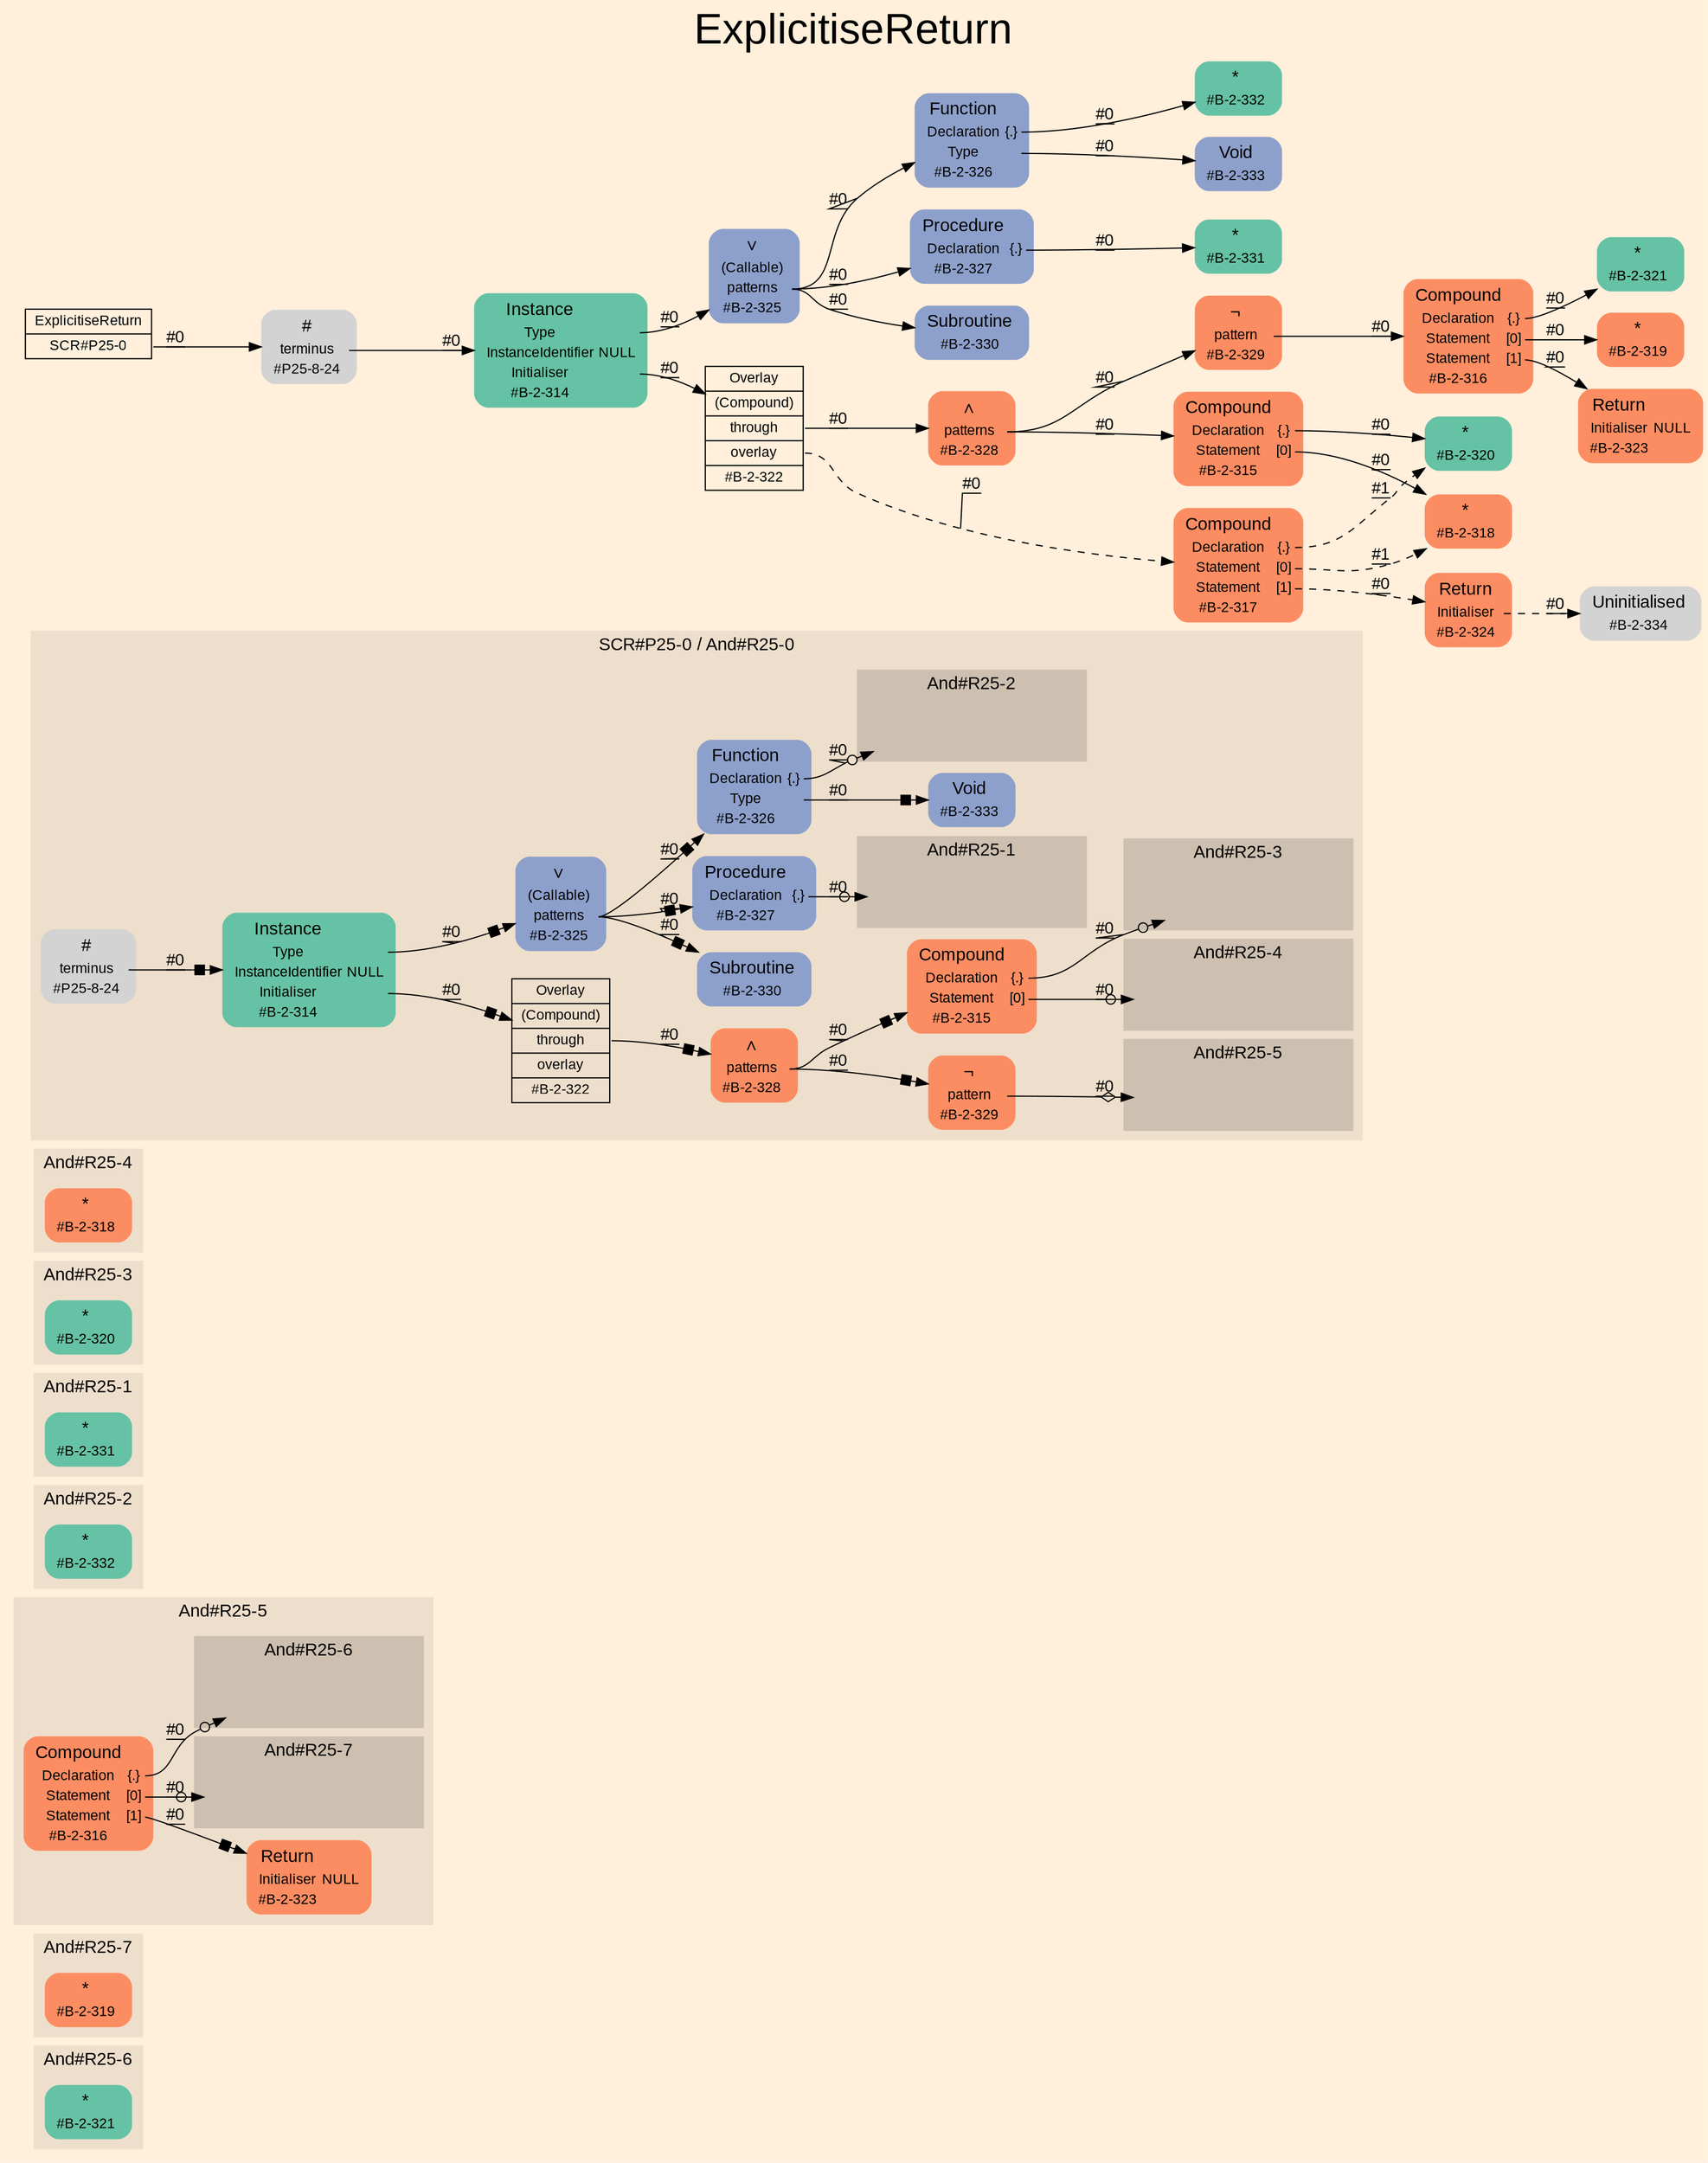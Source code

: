 digraph "ExplicitiseReturn" {
label = "ExplicitiseReturn"
labelloc = t
fontsize = "36"
graph [
    rankdir = "LR"
    ranksep = 0.3
    bgcolor = antiquewhite1
    color = black
    fontcolor = black
    fontname = "Arial"
];
node [
    fontname = "Arial"
];
edge [
    fontname = "Arial"
];

// -------------------- figure And#R25-6 --------------------
subgraph "clusterAnd#R25-6" {
    label = "And#R25-6"
    style = "filled"
    color = antiquewhite2
    fontsize = "15"
    "And#R25-6 / #B-2-321" [
        shape = "plaintext"
        fillcolor = "/set28/1"
        label = <<TABLE BORDER="0" CELLBORDER="0" CELLSPACING="0">
         <TR><TD><FONT POINT-SIZE="15.0">*</FONT></TD><TD></TD></TR>
         <TR><TD>#B-2-321</TD><TD PORT="port0"></TD></TR>
        </TABLE>>
        style = "rounded,filled"
        fontsize = "12"
    ];
    
}


// -------------------- figure And#R25-7 --------------------
subgraph "clusterAnd#R25-7" {
    label = "And#R25-7"
    style = "filled"
    color = antiquewhite2
    fontsize = "15"
    "And#R25-7 / #B-2-319" [
        shape = "plaintext"
        fillcolor = "/set28/2"
        label = <<TABLE BORDER="0" CELLBORDER="0" CELLSPACING="0">
         <TR><TD><FONT POINT-SIZE="15.0">*</FONT></TD><TD></TD></TR>
         <TR><TD>#B-2-319</TD><TD PORT="port0"></TD></TR>
        </TABLE>>
        style = "rounded,filled"
        fontsize = "12"
    ];
    
}


// -------------------- figure And#R25-5 --------------------
subgraph "clusterAnd#R25-5" {
    label = "And#R25-5"
    style = "filled"
    color = antiquewhite2
    fontsize = "15"
    "And#R25-5 / #B-2-323" [
        shape = "plaintext"
        fillcolor = "/set28/2"
        label = <<TABLE BORDER="0" CELLBORDER="0" CELLSPACING="0">
         <TR><TD><FONT POINT-SIZE="15.0">Return</FONT></TD><TD></TD></TR>
         <TR><TD>Initialiser</TD><TD PORT="port0">NULL</TD></TR>
         <TR><TD>#B-2-323</TD><TD PORT="port1"></TD></TR>
        </TABLE>>
        style = "rounded,filled"
        fontsize = "12"
    ];
    
    "And#R25-5 / #B-2-316" [
        shape = "plaintext"
        fillcolor = "/set28/2"
        label = <<TABLE BORDER="0" CELLBORDER="0" CELLSPACING="0">
         <TR><TD><FONT POINT-SIZE="15.0">Compound</FONT></TD><TD></TD></TR>
         <TR><TD>Declaration</TD><TD PORT="port0">{.}</TD></TR>
         <TR><TD>Statement</TD><TD PORT="port1">[0]</TD></TR>
         <TR><TD>Statement</TD><TD PORT="port2">[1]</TD></TR>
         <TR><TD>#B-2-316</TD><TD PORT="port3"></TD></TR>
        </TABLE>>
        style = "rounded,filled"
        fontsize = "12"
    ];
    
    subgraph "clusterAnd#R25-5 / And#R25-7" {
        label = "And#R25-7"
        style = "filled"
        color = antiquewhite3
        fontsize = "15"
        "And#R25-5 / #0 / #B-2-319" [
            shape = "none"
            style = "invisible"
        ];
        
    }
    
    subgraph "clusterAnd#R25-5 / And#R25-6" {
        label = "And#R25-6"
        style = "filled"
        color = antiquewhite3
        fontsize = "15"
        "And#R25-5 / #0 / #B-2-321" [
            shape = "none"
            style = "invisible"
        ];
        
    }
    
}


// -------------------- figure And#R25-2 --------------------
subgraph "clusterAnd#R25-2" {
    label = "And#R25-2"
    style = "filled"
    color = antiquewhite2
    fontsize = "15"
    "And#R25-2 / #B-2-332" [
        shape = "plaintext"
        fillcolor = "/set28/1"
        label = <<TABLE BORDER="0" CELLBORDER="0" CELLSPACING="0">
         <TR><TD><FONT POINT-SIZE="15.0">*</FONT></TD><TD></TD></TR>
         <TR><TD>#B-2-332</TD><TD PORT="port0"></TD></TR>
        </TABLE>>
        style = "rounded,filled"
        fontsize = "12"
    ];
    
}


// -------------------- figure And#R25-1 --------------------
subgraph "clusterAnd#R25-1" {
    label = "And#R25-1"
    style = "filled"
    color = antiquewhite2
    fontsize = "15"
    "And#R25-1 / #B-2-331" [
        shape = "plaintext"
        fillcolor = "/set28/1"
        label = <<TABLE BORDER="0" CELLBORDER="0" CELLSPACING="0">
         <TR><TD><FONT POINT-SIZE="15.0">*</FONT></TD><TD></TD></TR>
         <TR><TD>#B-2-331</TD><TD PORT="port0"></TD></TR>
        </TABLE>>
        style = "rounded,filled"
        fontsize = "12"
    ];
    
}


// -------------------- figure And#R25-3 --------------------
subgraph "clusterAnd#R25-3" {
    label = "And#R25-3"
    style = "filled"
    color = antiquewhite2
    fontsize = "15"
    "And#R25-3 / #B-2-320" [
        shape = "plaintext"
        fillcolor = "/set28/1"
        label = <<TABLE BORDER="0" CELLBORDER="0" CELLSPACING="0">
         <TR><TD><FONT POINT-SIZE="15.0">*</FONT></TD><TD></TD></TR>
         <TR><TD>#B-2-320</TD><TD PORT="port0"></TD></TR>
        </TABLE>>
        style = "rounded,filled"
        fontsize = "12"
    ];
    
}


// -------------------- figure And#R25-4 --------------------
subgraph "clusterAnd#R25-4" {
    label = "And#R25-4"
    style = "filled"
    color = antiquewhite2
    fontsize = "15"
    "And#R25-4 / #B-2-318" [
        shape = "plaintext"
        fillcolor = "/set28/2"
        label = <<TABLE BORDER="0" CELLBORDER="0" CELLSPACING="0">
         <TR><TD><FONT POINT-SIZE="15.0">*</FONT></TD><TD></TD></TR>
         <TR><TD>#B-2-318</TD><TD PORT="port0"></TD></TR>
        </TABLE>>
        style = "rounded,filled"
        fontsize = "12"
    ];
    
}


// -------------------- figure And#R25-0 --------------------
subgraph "clusterAnd#R25-0" {
    label = "SCR#P25-0 / And#R25-0"
    style = "filled"
    color = antiquewhite2
    fontsize = "15"
    "And#R25-0 / #B-2-329" [
        shape = "plaintext"
        fillcolor = "/set28/2"
        label = <<TABLE BORDER="0" CELLBORDER="0" CELLSPACING="0">
         <TR><TD><FONT POINT-SIZE="15.0">¬</FONT></TD><TD></TD></TR>
         <TR><TD>pattern</TD><TD PORT="port0"></TD></TR>
         <TR><TD>#B-2-329</TD><TD PORT="port1"></TD></TR>
        </TABLE>>
        style = "rounded,filled"
        fontsize = "12"
    ];
    
    "And#R25-0 / #B-2-330" [
        shape = "plaintext"
        fillcolor = "/set28/3"
        label = <<TABLE BORDER="0" CELLBORDER="0" CELLSPACING="0">
         <TR><TD><FONT POINT-SIZE="15.0">Subroutine</FONT></TD><TD></TD></TR>
         <TR><TD>#B-2-330</TD><TD PORT="port0"></TD></TR>
        </TABLE>>
        style = "rounded,filled"
        fontsize = "12"
    ];
    
    "And#R25-0 / #B-2-327" [
        shape = "plaintext"
        fillcolor = "/set28/3"
        label = <<TABLE BORDER="0" CELLBORDER="0" CELLSPACING="0">
         <TR><TD><FONT POINT-SIZE="15.0">Procedure</FONT></TD><TD></TD></TR>
         <TR><TD>Declaration</TD><TD PORT="port0">{.}</TD></TR>
         <TR><TD>#B-2-327</TD><TD PORT="port1"></TD></TR>
        </TABLE>>
        style = "rounded,filled"
        fontsize = "12"
    ];
    
    "And#R25-0 / #B-2-325" [
        shape = "plaintext"
        fillcolor = "/set28/3"
        label = <<TABLE BORDER="0" CELLBORDER="0" CELLSPACING="0">
         <TR><TD><FONT POINT-SIZE="15.0">∨</FONT></TD><TD></TD></TR>
         <TR><TD>(Callable)</TD><TD PORT="port0"></TD></TR>
         <TR><TD>patterns</TD><TD PORT="port1"></TD></TR>
         <TR><TD>#B-2-325</TD><TD PORT="port2"></TD></TR>
        </TABLE>>
        style = "rounded,filled"
        fontsize = "12"
    ];
    
    "And#R25-0 / #B-2-315" [
        shape = "plaintext"
        fillcolor = "/set28/2"
        label = <<TABLE BORDER="0" CELLBORDER="0" CELLSPACING="0">
         <TR><TD><FONT POINT-SIZE="15.0">Compound</FONT></TD><TD></TD></TR>
         <TR><TD>Declaration</TD><TD PORT="port0">{.}</TD></TR>
         <TR><TD>Statement</TD><TD PORT="port1">[0]</TD></TR>
         <TR><TD>#B-2-315</TD><TD PORT="port2"></TD></TR>
        </TABLE>>
        style = "rounded,filled"
        fontsize = "12"
    ];
    
    "And#R25-0 / #P25-8-24" [
        shape = "plaintext"
        label = <<TABLE BORDER="0" CELLBORDER="0" CELLSPACING="0">
         <TR><TD><FONT POINT-SIZE="15.0">#</FONT></TD><TD></TD></TR>
         <TR><TD>terminus</TD><TD PORT="port0"></TD></TR>
         <TR><TD>#P25-8-24</TD><TD PORT="port1"></TD></TR>
        </TABLE>>
        style = "rounded,filled"
        fontsize = "12"
    ];
    
    "And#R25-0 / #B-2-333" [
        shape = "plaintext"
        fillcolor = "/set28/3"
        label = <<TABLE BORDER="0" CELLBORDER="0" CELLSPACING="0">
         <TR><TD><FONT POINT-SIZE="15.0">Void</FONT></TD><TD></TD></TR>
         <TR><TD>#B-2-333</TD><TD PORT="port0"></TD></TR>
        </TABLE>>
        style = "rounded,filled"
        fontsize = "12"
    ];
    
    "And#R25-0 / #B-2-328" [
        shape = "plaintext"
        fillcolor = "/set28/2"
        label = <<TABLE BORDER="0" CELLBORDER="0" CELLSPACING="0">
         <TR><TD><FONT POINT-SIZE="15.0">∧</FONT></TD><TD></TD></TR>
         <TR><TD>patterns</TD><TD PORT="port0"></TD></TR>
         <TR><TD>#B-2-328</TD><TD PORT="port1"></TD></TR>
        </TABLE>>
        style = "rounded,filled"
        fontsize = "12"
    ];
    
    "And#R25-0 / #B-2-314" [
        shape = "plaintext"
        fillcolor = "/set28/1"
        label = <<TABLE BORDER="0" CELLBORDER="0" CELLSPACING="0">
         <TR><TD><FONT POINT-SIZE="15.0">Instance</FONT></TD><TD></TD></TR>
         <TR><TD>Type</TD><TD PORT="port0"></TD></TR>
         <TR><TD>InstanceIdentifier</TD><TD PORT="port1">NULL</TD></TR>
         <TR><TD>Initialiser</TD><TD PORT="port2"></TD></TR>
         <TR><TD>#B-2-314</TD><TD PORT="port3"></TD></TR>
        </TABLE>>
        style = "rounded,filled"
        fontsize = "12"
    ];
    
    "And#R25-0 / #B-2-322" [
        shape = "record"
        fillcolor = antiquewhite2
        label = "<fixed> Overlay | <port0> (Compound) | <port1> through | <port2> overlay | <port3> #B-2-322"
        style = "filled"
        fontsize = "12"
        color = black
        fontcolor = black
    ];
    
    "And#R25-0 / #B-2-326" [
        shape = "plaintext"
        fillcolor = "/set28/3"
        label = <<TABLE BORDER="0" CELLBORDER="0" CELLSPACING="0">
         <TR><TD><FONT POINT-SIZE="15.0">Function</FONT></TD><TD></TD></TR>
         <TR><TD>Declaration</TD><TD PORT="port0">{.}</TD></TR>
         <TR><TD>Type</TD><TD PORT="port1"></TD></TR>
         <TR><TD>#B-2-326</TD><TD PORT="port2"></TD></TR>
        </TABLE>>
        style = "rounded,filled"
        fontsize = "12"
    ];
    
    subgraph "clusterAnd#R25-0 / And#R25-4" {
        label = "And#R25-4"
        style = "filled"
        color = antiquewhite3
        fontsize = "15"
        "And#R25-0 / #0 / #B-2-318" [
            shape = "none"
            style = "invisible"
        ];
        
    }
    
    subgraph "clusterAnd#R25-0 / And#R25-3" {
        label = "And#R25-3"
        style = "filled"
        color = antiquewhite3
        fontsize = "15"
        "And#R25-0 / #0 / #B-2-320" [
            shape = "none"
            style = "invisible"
        ];
        
    }
    
    subgraph "clusterAnd#R25-0 / And#R25-1" {
        label = "And#R25-1"
        style = "filled"
        color = antiquewhite3
        fontsize = "15"
        "And#R25-0 / #0 / #B-2-331" [
            shape = "none"
            style = "invisible"
        ];
        
    }
    
    subgraph "clusterAnd#R25-0 / And#R25-2" {
        label = "And#R25-2"
        style = "filled"
        color = antiquewhite3
        fontsize = "15"
        "And#R25-0 / #0 / #B-2-332" [
            shape = "none"
            style = "invisible"
        ];
        
    }
    
    subgraph "clusterAnd#R25-0 / And#R25-5" {
        label = "And#R25-5"
        style = "filled"
        color = antiquewhite3
        fontsize = "15"
        "And#R25-0 / #0 / #B-2-316" [
            shape = "none"
            style = "invisible"
        ];
        
    }
    
}


// -------------------- transformation figure --------------------
"CR#P25-0" [
    shape = "record"
    fillcolor = antiquewhite1
    label = "<fixed> ExplicitiseReturn | <port0> SCR#P25-0"
    style = "filled"
    fontsize = "12"
    color = black
    fontcolor = black
];

"#P25-8-24" [
    shape = "plaintext"
    label = <<TABLE BORDER="0" CELLBORDER="0" CELLSPACING="0">
     <TR><TD><FONT POINT-SIZE="15.0">#</FONT></TD><TD></TD></TR>
     <TR><TD>terminus</TD><TD PORT="port0"></TD></TR>
     <TR><TD>#P25-8-24</TD><TD PORT="port1"></TD></TR>
    </TABLE>>
    style = "rounded,filled"
    fontsize = "12"
];

"#B-2-314" [
    shape = "plaintext"
    fillcolor = "/set28/1"
    label = <<TABLE BORDER="0" CELLBORDER="0" CELLSPACING="0">
     <TR><TD><FONT POINT-SIZE="15.0">Instance</FONT></TD><TD></TD></TR>
     <TR><TD>Type</TD><TD PORT="port0"></TD></TR>
     <TR><TD>InstanceIdentifier</TD><TD PORT="port1">NULL</TD></TR>
     <TR><TD>Initialiser</TD><TD PORT="port2"></TD></TR>
     <TR><TD>#B-2-314</TD><TD PORT="port3"></TD></TR>
    </TABLE>>
    style = "rounded,filled"
    fontsize = "12"
];

"#B-2-325" [
    shape = "plaintext"
    fillcolor = "/set28/3"
    label = <<TABLE BORDER="0" CELLBORDER="0" CELLSPACING="0">
     <TR><TD><FONT POINT-SIZE="15.0">∨</FONT></TD><TD></TD></TR>
     <TR><TD>(Callable)</TD><TD PORT="port0"></TD></TR>
     <TR><TD>patterns</TD><TD PORT="port1"></TD></TR>
     <TR><TD>#B-2-325</TD><TD PORT="port2"></TD></TR>
    </TABLE>>
    style = "rounded,filled"
    fontsize = "12"
];

"#B-2-326" [
    shape = "plaintext"
    fillcolor = "/set28/3"
    label = <<TABLE BORDER="0" CELLBORDER="0" CELLSPACING="0">
     <TR><TD><FONT POINT-SIZE="15.0">Function</FONT></TD><TD></TD></TR>
     <TR><TD>Declaration</TD><TD PORT="port0">{.}</TD></TR>
     <TR><TD>Type</TD><TD PORT="port1"></TD></TR>
     <TR><TD>#B-2-326</TD><TD PORT="port2"></TD></TR>
    </TABLE>>
    style = "rounded,filled"
    fontsize = "12"
];

"#B-2-332" [
    shape = "plaintext"
    fillcolor = "/set28/1"
    label = <<TABLE BORDER="0" CELLBORDER="0" CELLSPACING="0">
     <TR><TD><FONT POINT-SIZE="15.0">*</FONT></TD><TD></TD></TR>
     <TR><TD>#B-2-332</TD><TD PORT="port0"></TD></TR>
    </TABLE>>
    style = "rounded,filled"
    fontsize = "12"
];

"#B-2-333" [
    shape = "plaintext"
    fillcolor = "/set28/3"
    label = <<TABLE BORDER="0" CELLBORDER="0" CELLSPACING="0">
     <TR><TD><FONT POINT-SIZE="15.0">Void</FONT></TD><TD></TD></TR>
     <TR><TD>#B-2-333</TD><TD PORT="port0"></TD></TR>
    </TABLE>>
    style = "rounded,filled"
    fontsize = "12"
];

"#B-2-327" [
    shape = "plaintext"
    fillcolor = "/set28/3"
    label = <<TABLE BORDER="0" CELLBORDER="0" CELLSPACING="0">
     <TR><TD><FONT POINT-SIZE="15.0">Procedure</FONT></TD><TD></TD></TR>
     <TR><TD>Declaration</TD><TD PORT="port0">{.}</TD></TR>
     <TR><TD>#B-2-327</TD><TD PORT="port1"></TD></TR>
    </TABLE>>
    style = "rounded,filled"
    fontsize = "12"
];

"#B-2-331" [
    shape = "plaintext"
    fillcolor = "/set28/1"
    label = <<TABLE BORDER="0" CELLBORDER="0" CELLSPACING="0">
     <TR><TD><FONT POINT-SIZE="15.0">*</FONT></TD><TD></TD></TR>
     <TR><TD>#B-2-331</TD><TD PORT="port0"></TD></TR>
    </TABLE>>
    style = "rounded,filled"
    fontsize = "12"
];

"#B-2-330" [
    shape = "plaintext"
    fillcolor = "/set28/3"
    label = <<TABLE BORDER="0" CELLBORDER="0" CELLSPACING="0">
     <TR><TD><FONT POINT-SIZE="15.0">Subroutine</FONT></TD><TD></TD></TR>
     <TR><TD>#B-2-330</TD><TD PORT="port0"></TD></TR>
    </TABLE>>
    style = "rounded,filled"
    fontsize = "12"
];

"#B-2-322" [
    shape = "record"
    fillcolor = antiquewhite1
    label = "<fixed> Overlay | <port0> (Compound) | <port1> through | <port2> overlay | <port3> #B-2-322"
    style = "filled"
    fontsize = "12"
    color = black
    fontcolor = black
];

"#B-2-328" [
    shape = "plaintext"
    fillcolor = "/set28/2"
    label = <<TABLE BORDER="0" CELLBORDER="0" CELLSPACING="0">
     <TR><TD><FONT POINT-SIZE="15.0">∧</FONT></TD><TD></TD></TR>
     <TR><TD>patterns</TD><TD PORT="port0"></TD></TR>
     <TR><TD>#B-2-328</TD><TD PORT="port1"></TD></TR>
    </TABLE>>
    style = "rounded,filled"
    fontsize = "12"
];

"#B-2-315" [
    shape = "plaintext"
    fillcolor = "/set28/2"
    label = <<TABLE BORDER="0" CELLBORDER="0" CELLSPACING="0">
     <TR><TD><FONT POINT-SIZE="15.0">Compound</FONT></TD><TD></TD></TR>
     <TR><TD>Declaration</TD><TD PORT="port0">{.}</TD></TR>
     <TR><TD>Statement</TD><TD PORT="port1">[0]</TD></TR>
     <TR><TD>#B-2-315</TD><TD PORT="port2"></TD></TR>
    </TABLE>>
    style = "rounded,filled"
    fontsize = "12"
];

"#B-2-320" [
    shape = "plaintext"
    fillcolor = "/set28/1"
    label = <<TABLE BORDER="0" CELLBORDER="0" CELLSPACING="0">
     <TR><TD><FONT POINT-SIZE="15.0">*</FONT></TD><TD></TD></TR>
     <TR><TD>#B-2-320</TD><TD PORT="port0"></TD></TR>
    </TABLE>>
    style = "rounded,filled"
    fontsize = "12"
];

"#B-2-318" [
    shape = "plaintext"
    fillcolor = "/set28/2"
    label = <<TABLE BORDER="0" CELLBORDER="0" CELLSPACING="0">
     <TR><TD><FONT POINT-SIZE="15.0">*</FONT></TD><TD></TD></TR>
     <TR><TD>#B-2-318</TD><TD PORT="port0"></TD></TR>
    </TABLE>>
    style = "rounded,filled"
    fontsize = "12"
];

"#B-2-329" [
    shape = "plaintext"
    fillcolor = "/set28/2"
    label = <<TABLE BORDER="0" CELLBORDER="0" CELLSPACING="0">
     <TR><TD><FONT POINT-SIZE="15.0">¬</FONT></TD><TD></TD></TR>
     <TR><TD>pattern</TD><TD PORT="port0"></TD></TR>
     <TR><TD>#B-2-329</TD><TD PORT="port1"></TD></TR>
    </TABLE>>
    style = "rounded,filled"
    fontsize = "12"
];

"#B-2-316" [
    shape = "plaintext"
    fillcolor = "/set28/2"
    label = <<TABLE BORDER="0" CELLBORDER="0" CELLSPACING="0">
     <TR><TD><FONT POINT-SIZE="15.0">Compound</FONT></TD><TD></TD></TR>
     <TR><TD>Declaration</TD><TD PORT="port0">{.}</TD></TR>
     <TR><TD>Statement</TD><TD PORT="port1">[0]</TD></TR>
     <TR><TD>Statement</TD><TD PORT="port2">[1]</TD></TR>
     <TR><TD>#B-2-316</TD><TD PORT="port3"></TD></TR>
    </TABLE>>
    style = "rounded,filled"
    fontsize = "12"
];

"#B-2-321" [
    shape = "plaintext"
    fillcolor = "/set28/1"
    label = <<TABLE BORDER="0" CELLBORDER="0" CELLSPACING="0">
     <TR><TD><FONT POINT-SIZE="15.0">*</FONT></TD><TD></TD></TR>
     <TR><TD>#B-2-321</TD><TD PORT="port0"></TD></TR>
    </TABLE>>
    style = "rounded,filled"
    fontsize = "12"
];

"#B-2-319" [
    shape = "plaintext"
    fillcolor = "/set28/2"
    label = <<TABLE BORDER="0" CELLBORDER="0" CELLSPACING="0">
     <TR><TD><FONT POINT-SIZE="15.0">*</FONT></TD><TD></TD></TR>
     <TR><TD>#B-2-319</TD><TD PORT="port0"></TD></TR>
    </TABLE>>
    style = "rounded,filled"
    fontsize = "12"
];

"#B-2-323" [
    shape = "plaintext"
    fillcolor = "/set28/2"
    label = <<TABLE BORDER="0" CELLBORDER="0" CELLSPACING="0">
     <TR><TD><FONT POINT-SIZE="15.0">Return</FONT></TD><TD></TD></TR>
     <TR><TD>Initialiser</TD><TD PORT="port0">NULL</TD></TR>
     <TR><TD>#B-2-323</TD><TD PORT="port1"></TD></TR>
    </TABLE>>
    style = "rounded,filled"
    fontsize = "12"
];

"#B-2-317" [
    shape = "plaintext"
    fillcolor = "/set28/2"
    label = <<TABLE BORDER="0" CELLBORDER="0" CELLSPACING="0">
     <TR><TD><FONT POINT-SIZE="15.0">Compound</FONT></TD><TD></TD></TR>
     <TR><TD>Declaration</TD><TD PORT="port0">{.}</TD></TR>
     <TR><TD>Statement</TD><TD PORT="port1">[0]</TD></TR>
     <TR><TD>Statement</TD><TD PORT="port2">[1]</TD></TR>
     <TR><TD>#B-2-317</TD><TD PORT="port3"></TD></TR>
    </TABLE>>
    style = "rounded,filled"
    fontsize = "12"
];

"#B-2-324" [
    shape = "plaintext"
    fillcolor = "/set28/2"
    label = <<TABLE BORDER="0" CELLBORDER="0" CELLSPACING="0">
     <TR><TD><FONT POINT-SIZE="15.0">Return</FONT></TD><TD></TD></TR>
     <TR><TD>Initialiser</TD><TD PORT="port0"></TD></TR>
     <TR><TD>#B-2-324</TD><TD PORT="port1"></TD></TR>
    </TABLE>>
    style = "rounded,filled"
    fontsize = "12"
];

"#B-2-334" [
    shape = "plaintext"
    label = <<TABLE BORDER="0" CELLBORDER="0" CELLSPACING="0">
     <TR><TD><FONT POINT-SIZE="15.0">Uninitialised</FONT></TD><TD></TD></TR>
     <TR><TD>#B-2-334</TD><TD PORT="port0"></TD></TR>
    </TABLE>>
    style = "rounded,filled"
    fontsize = "12"
];


// -------------------- links --------------------
// links for block CR#P25-0
"CR#P25-0":port0 -> "#P25-8-24" [
    label = "#0"
    decorate = true
    color = black
    fontcolor = black
];

// links for block #P25-8-24
"#P25-8-24":port0 -> "#B-2-314" [
    label = "#0"
    decorate = true
    color = black
    fontcolor = black
];

// links for block #B-2-314
"#B-2-314":port0 -> "#B-2-325" [
    label = "#0"
    decorate = true
    color = black
    fontcolor = black
];

"#B-2-314":port2 -> "#B-2-322" [
    label = "#0"
    decorate = true
    color = black
    fontcolor = black
];

// links for block #B-2-325
"#B-2-325":port1 -> "#B-2-326" [
    label = "#0"
    decorate = true
    color = black
    fontcolor = black
];

"#B-2-325":port1 -> "#B-2-327" [
    label = "#0"
    decorate = true
    color = black
    fontcolor = black
];

"#B-2-325":port1 -> "#B-2-330" [
    label = "#0"
    decorate = true
    color = black
    fontcolor = black
];

// links for block #B-2-326
"#B-2-326":port0 -> "#B-2-332" [
    label = "#0"
    decorate = true
    color = black
    fontcolor = black
];

"#B-2-326":port1 -> "#B-2-333" [
    label = "#0"
    decorate = true
    color = black
    fontcolor = black
];

// links for block #B-2-332
// links for block #B-2-333
// links for block #B-2-327
"#B-2-327":port0 -> "#B-2-331" [
    label = "#0"
    decorate = true
    color = black
    fontcolor = black
];

// links for block #B-2-331
// links for block #B-2-330
// links for block #B-2-322
"#B-2-322":port1 -> "#B-2-328" [
    label = "#0"
    decorate = true
    color = black
    fontcolor = black
];

"#B-2-322":port2 -> "#B-2-317" [
    style="dashed"
    label = "#0"
    decorate = true
    color = black
    fontcolor = black
];

// links for block #B-2-328
"#B-2-328":port0 -> "#B-2-315" [
    label = "#0"
    decorate = true
    color = black
    fontcolor = black
];

"#B-2-328":port0 -> "#B-2-329" [
    label = "#0"
    decorate = true
    color = black
    fontcolor = black
];

// links for block #B-2-315
"#B-2-315":port0 -> "#B-2-320" [
    label = "#0"
    decorate = true
    color = black
    fontcolor = black
];

"#B-2-315":port1 -> "#B-2-318" [
    label = "#0"
    decorate = true
    color = black
    fontcolor = black
];

// links for block #B-2-320
// links for block #B-2-318
// links for block #B-2-329
"#B-2-329":port0 -> "#B-2-316" [
    label = "#0"
    decorate = true
    color = black
    fontcolor = black
];

// links for block #B-2-316
"#B-2-316":port0 -> "#B-2-321" [
    label = "#0"
    decorate = true
    color = black
    fontcolor = black
];

"#B-2-316":port1 -> "#B-2-319" [
    label = "#0"
    decorate = true
    color = black
    fontcolor = black
];

"#B-2-316":port2 -> "#B-2-323" [
    label = "#0"
    decorate = true
    color = black
    fontcolor = black
];

// links for block #B-2-321
// links for block #B-2-319
// links for block #B-2-323
// links for block #B-2-317
"#B-2-317":port0 -> "#B-2-320" [
    style="dashed"
    label = "#1"
    decorate = true
    color = black
    fontcolor = black
];

"#B-2-317":port1 -> "#B-2-318" [
    style="dashed"
    label = "#1"
    decorate = true
    color = black
    fontcolor = black
];

"#B-2-317":port2 -> "#B-2-324" [
    style="dashed"
    label = "#0"
    decorate = true
    color = black
    fontcolor = black
];

// links for block #B-2-324
"#B-2-324":port0 -> "#B-2-334" [
    style="dashed"
    label = "#0"
    decorate = true
    color = black
    fontcolor = black
];

// links for block #B-2-334
// links for block And#R25-0 / #B-2-329
"And#R25-0 / #B-2-329":port0 -> "And#R25-0 / #0 / #B-2-316" [
    arrowhead="normalnoneodiamond"
    label = "#0"
    decorate = true
    color = black
    fontcolor = black
];

// links for block And#R25-0 / #B-2-330
// links for block And#R25-0 / #B-2-327
"And#R25-0 / #B-2-327":port0 -> "And#R25-0 / #0 / #B-2-331" [
    arrowhead="normalnoneodot"
    label = "#0"
    decorate = true
    color = black
    fontcolor = black
];

// links for block And#R25-0 / #B-2-325
"And#R25-0 / #B-2-325":port1 -> "And#R25-0 / #B-2-326" [
    arrowhead="normalnonebox"
    label = "#0"
    decorate = true
    color = black
    fontcolor = black
];

"And#R25-0 / #B-2-325":port1 -> "And#R25-0 / #B-2-327" [
    arrowhead="normalnonebox"
    label = "#0"
    decorate = true
    color = black
    fontcolor = black
];

"And#R25-0 / #B-2-325":port1 -> "And#R25-0 / #B-2-330" [
    arrowhead="normalnonebox"
    label = "#0"
    decorate = true
    color = black
    fontcolor = black
];

// links for block And#R25-0 / #B-2-315
"And#R25-0 / #B-2-315":port0 -> "And#R25-0 / #0 / #B-2-320" [
    arrowhead="normalnoneodot"
    label = "#0"
    decorate = true
    color = black
    fontcolor = black
];

"And#R25-0 / #B-2-315":port1 -> "And#R25-0 / #0 / #B-2-318" [
    arrowhead="normalnoneodot"
    label = "#0"
    decorate = true
    color = black
    fontcolor = black
];

// links for block And#R25-0 / #P25-8-24
"And#R25-0 / #P25-8-24":port0 -> "And#R25-0 / #B-2-314" [
    arrowhead="normalnonebox"
    label = "#0"
    decorate = true
    color = black
    fontcolor = black
];

// links for block And#R25-0 / #B-2-333
// links for block And#R25-0 / #B-2-328
"And#R25-0 / #B-2-328":port0 -> "And#R25-0 / #B-2-315" [
    arrowhead="normalnonebox"
    label = "#0"
    decorate = true
    color = black
    fontcolor = black
];

"And#R25-0 / #B-2-328":port0 -> "And#R25-0 / #B-2-329" [
    arrowhead="normalnonebox"
    label = "#0"
    decorate = true
    color = black
    fontcolor = black
];

// links for block And#R25-0 / #B-2-314
"And#R25-0 / #B-2-314":port0 -> "And#R25-0 / #B-2-325" [
    arrowhead="normalnonebox"
    label = "#0"
    decorate = true
    color = black
    fontcolor = black
];

"And#R25-0 / #B-2-314":port2 -> "And#R25-0 / #B-2-322" [
    arrowhead="normalnonebox"
    label = "#0"
    decorate = true
    color = black
    fontcolor = black
];

// links for block And#R25-0 / #B-2-322
"And#R25-0 / #B-2-322":port1 -> "And#R25-0 / #B-2-328" [
    arrowhead="normalnonebox"
    label = "#0"
    decorate = true
    color = black
    fontcolor = black
];

// links for block And#R25-0 / #B-2-326
"And#R25-0 / #B-2-326":port0 -> "And#R25-0 / #0 / #B-2-332" [
    arrowhead="normalnoneodot"
    label = "#0"
    decorate = true
    color = black
    fontcolor = black
];

"And#R25-0 / #B-2-326":port1 -> "And#R25-0 / #B-2-333" [
    arrowhead="normalnonebox"
    label = "#0"
    decorate = true
    color = black
    fontcolor = black
];

// links for block And#R25-0 / #0 / #B-2-318
// links for block And#R25-0 / #0 / #B-2-320
// links for block And#R25-0 / #0 / #B-2-331
// links for block And#R25-0 / #0 / #B-2-332
// links for block And#R25-0 / #0 / #B-2-316
// links for block And#R25-4 / #B-2-318
// links for block And#R25-3 / #B-2-320
// links for block And#R25-1 / #B-2-331
// links for block And#R25-2 / #B-2-332
// links for block And#R25-5 / #B-2-323
// links for block And#R25-5 / #B-2-316
"And#R25-5 / #B-2-316":port0 -> "And#R25-5 / #0 / #B-2-321" [
    arrowhead="normalnoneodot"
    label = "#0"
    decorate = true
    color = black
    fontcolor = black
];

"And#R25-5 / #B-2-316":port1 -> "And#R25-5 / #0 / #B-2-319" [
    arrowhead="normalnoneodot"
    label = "#0"
    decorate = true
    color = black
    fontcolor = black
];

"And#R25-5 / #B-2-316":port2 -> "And#R25-5 / #B-2-323" [
    arrowhead="normalnonebox"
    label = "#0"
    decorate = true
    color = black
    fontcolor = black
];

// links for block And#R25-5 / #0 / #B-2-319
// links for block And#R25-5 / #0 / #B-2-321
// links for block And#R25-7 / #B-2-319
// links for block And#R25-6 / #B-2-321
}
